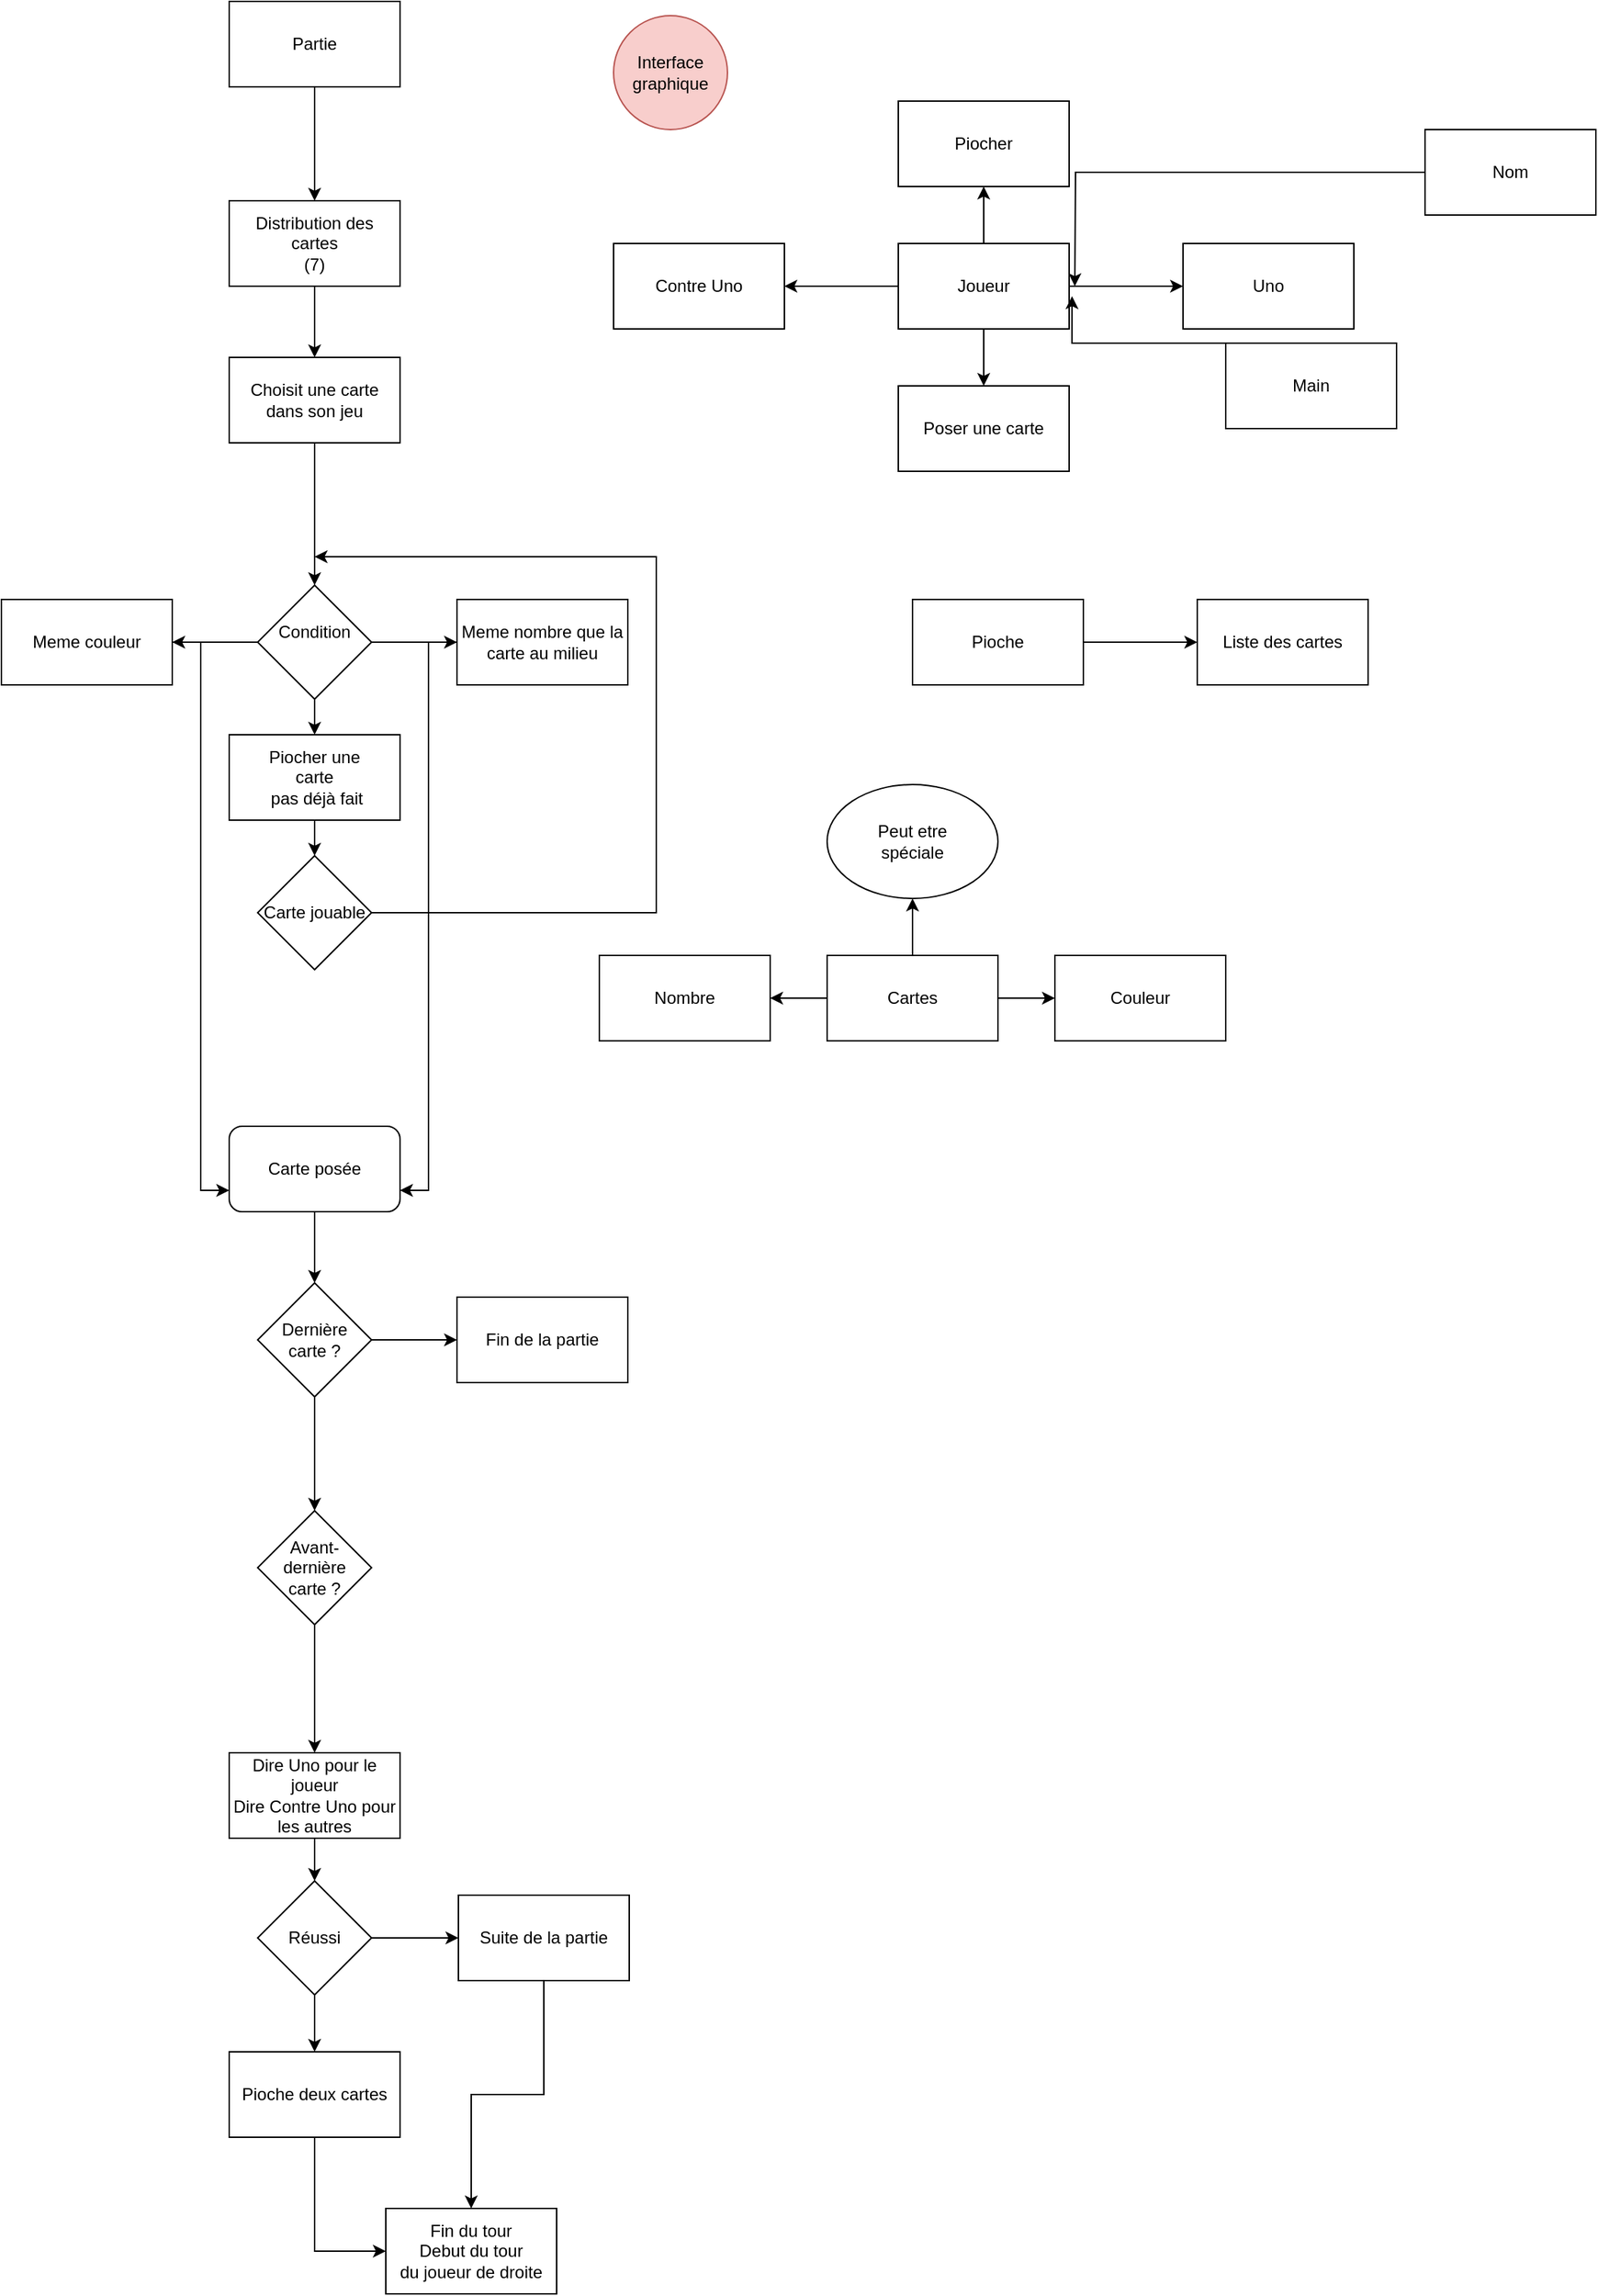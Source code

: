 <mxfile version="13.7.5" type="github" pages="2">
  <diagram id="mtwI1arj5SyHYUT7ldQU" name="Page-1">
    <mxGraphModel dx="1422" dy="791" grid="1" gridSize="10" guides="1" tooltips="1" connect="1" arrows="1" fold="1" page="1" pageScale="1" pageWidth="827" pageHeight="1169" math="0" shadow="0">
      <root>
        <mxCell id="0" />
        <mxCell id="1" parent="0" />
        <mxCell id="MVPOPZxVsZ8db3f4Zknr-24" value="" style="edgeStyle=orthogonalEdgeStyle;rounded=0;orthogonalLoop=1;jettySize=auto;html=1;" edge="1" parent="1" source="MVPOPZxVsZ8db3f4Zknr-1" target="MVPOPZxVsZ8db3f4Zknr-23">
          <mxGeometry relative="1" as="geometry" />
        </mxCell>
        <mxCell id="MVPOPZxVsZ8db3f4Zknr-26" value="" style="edgeStyle=orthogonalEdgeStyle;rounded=0;orthogonalLoop=1;jettySize=auto;html=1;" edge="1" parent="1" source="MVPOPZxVsZ8db3f4Zknr-1" target="MVPOPZxVsZ8db3f4Zknr-25">
          <mxGeometry relative="1" as="geometry" />
        </mxCell>
        <mxCell id="MVPOPZxVsZ8db3f4Zknr-28" value="" style="edgeStyle=orthogonalEdgeStyle;rounded=0;orthogonalLoop=1;jettySize=auto;html=1;" edge="1" parent="1" source="MVPOPZxVsZ8db3f4Zknr-1" target="MVPOPZxVsZ8db3f4Zknr-27">
          <mxGeometry relative="1" as="geometry" />
        </mxCell>
        <mxCell id="MVPOPZxVsZ8db3f4Zknr-1" value="&lt;div&gt;Cartes&lt;/div&gt;" style="rounded=0;whiteSpace=wrap;html=1;" vertex="1" parent="1">
          <mxGeometry x="590" y="740" width="120" height="60" as="geometry" />
        </mxCell>
        <mxCell id="MVPOPZxVsZ8db3f4Zknr-2" value="&lt;div&gt;Interface graphique&lt;/div&gt;" style="ellipse;whiteSpace=wrap;html=1;aspect=fixed;fillColor=#f8cecc;strokeColor=#b85450;" vertex="1" parent="1">
          <mxGeometry x="440" y="80" width="80" height="80" as="geometry" />
        </mxCell>
        <mxCell id="MVPOPZxVsZ8db3f4Zknr-6" value="" style="edgeStyle=orthogonalEdgeStyle;rounded=0;orthogonalLoop=1;jettySize=auto;html=1;" edge="1" parent="1" source="MVPOPZxVsZ8db3f4Zknr-4" target="MVPOPZxVsZ8db3f4Zknr-5">
          <mxGeometry relative="1" as="geometry" />
        </mxCell>
        <mxCell id="MVPOPZxVsZ8db3f4Zknr-4" value="&lt;div&gt;Partie&lt;/div&gt;" style="rounded=0;whiteSpace=wrap;html=1;" vertex="1" parent="1">
          <mxGeometry x="170" y="70" width="120" height="60" as="geometry" />
        </mxCell>
        <mxCell id="MVPOPZxVsZ8db3f4Zknr-8" value="" style="edgeStyle=orthogonalEdgeStyle;rounded=0;orthogonalLoop=1;jettySize=auto;html=1;" edge="1" parent="1" source="MVPOPZxVsZ8db3f4Zknr-5" target="MVPOPZxVsZ8db3f4Zknr-7">
          <mxGeometry relative="1" as="geometry" />
        </mxCell>
        <mxCell id="MVPOPZxVsZ8db3f4Zknr-5" value="&lt;div&gt;Distribution des &lt;br&gt;&lt;/div&gt;&lt;div&gt;cartes&lt;/div&gt;&lt;div&gt;(7)&lt;br&gt;&lt;/div&gt;" style="whiteSpace=wrap;html=1;rounded=0;" vertex="1" parent="1">
          <mxGeometry x="170" y="210" width="120" height="60" as="geometry" />
        </mxCell>
        <mxCell id="MVPOPZxVsZ8db3f4Zknr-10" value="" style="edgeStyle=orthogonalEdgeStyle;rounded=0;orthogonalLoop=1;jettySize=auto;html=1;" edge="1" parent="1" source="MVPOPZxVsZ8db3f4Zknr-7" target="MVPOPZxVsZ8db3f4Zknr-9">
          <mxGeometry relative="1" as="geometry" />
        </mxCell>
        <mxCell id="MVPOPZxVsZ8db3f4Zknr-7" value="&lt;div&gt;Choisit une carte&lt;/div&gt;&lt;div&gt;dans son jeu&lt;br&gt;&lt;/div&gt;" style="whiteSpace=wrap;html=1;rounded=0;" vertex="1" parent="1">
          <mxGeometry x="170" y="320" width="120" height="60" as="geometry" />
        </mxCell>
        <mxCell id="MVPOPZxVsZ8db3f4Zknr-12" value="" style="edgeStyle=orthogonalEdgeStyle;rounded=0;orthogonalLoop=1;jettySize=auto;html=1;" edge="1" parent="1" source="MVPOPZxVsZ8db3f4Zknr-9" target="MVPOPZxVsZ8db3f4Zknr-11">
          <mxGeometry relative="1" as="geometry" />
        </mxCell>
        <mxCell id="MVPOPZxVsZ8db3f4Zknr-14" value="" style="edgeStyle=orthogonalEdgeStyle;rounded=0;orthogonalLoop=1;jettySize=auto;html=1;" edge="1" parent="1" source="MVPOPZxVsZ8db3f4Zknr-9" target="MVPOPZxVsZ8db3f4Zknr-13">
          <mxGeometry relative="1" as="geometry" />
        </mxCell>
        <mxCell id="MVPOPZxVsZ8db3f4Zknr-20" value="" style="edgeStyle=orthogonalEdgeStyle;rounded=0;orthogonalLoop=1;jettySize=auto;html=1;" edge="1" parent="1" source="MVPOPZxVsZ8db3f4Zknr-9" target="MVPOPZxVsZ8db3f4Zknr-19">
          <mxGeometry relative="1" as="geometry" />
        </mxCell>
        <mxCell id="MVPOPZxVsZ8db3f4Zknr-9" value="&lt;div&gt;Condition &lt;br&gt;&lt;/div&gt;&lt;div&gt;&lt;br&gt;&lt;/div&gt;" style="rhombus;whiteSpace=wrap;html=1;rounded=0;" vertex="1" parent="1">
          <mxGeometry x="190" y="480" width="80" height="80" as="geometry" />
        </mxCell>
        <mxCell id="MVPOPZxVsZ8db3f4Zknr-17" style="edgeStyle=orthogonalEdgeStyle;rounded=0;orthogonalLoop=1;jettySize=auto;html=1;entryX=1;entryY=0.75;entryDx=0;entryDy=0;" edge="1" parent="1" source="MVPOPZxVsZ8db3f4Zknr-11" target="MVPOPZxVsZ8db3f4Zknr-15">
          <mxGeometry relative="1" as="geometry" />
        </mxCell>
        <mxCell id="MVPOPZxVsZ8db3f4Zknr-11" value="&lt;div&gt;Meme nombre que la &lt;br&gt;&lt;/div&gt;&lt;div&gt;carte au milieu&lt;br&gt;&lt;/div&gt;" style="whiteSpace=wrap;html=1;rounded=0;" vertex="1" parent="1">
          <mxGeometry x="330" y="490" width="120" height="60" as="geometry" />
        </mxCell>
        <mxCell id="MVPOPZxVsZ8db3f4Zknr-16" style="edgeStyle=orthogonalEdgeStyle;rounded=0;orthogonalLoop=1;jettySize=auto;html=1;entryX=0;entryY=0.75;entryDx=0;entryDy=0;" edge="1" parent="1" source="MVPOPZxVsZ8db3f4Zknr-13" target="MVPOPZxVsZ8db3f4Zknr-15">
          <mxGeometry relative="1" as="geometry" />
        </mxCell>
        <mxCell id="MVPOPZxVsZ8db3f4Zknr-13" value="Meme couleur" style="whiteSpace=wrap;html=1;rounded=0;" vertex="1" parent="1">
          <mxGeometry x="10" y="490" width="120" height="60" as="geometry" />
        </mxCell>
        <mxCell id="qr3zDrqwGn3RaCYUJBTD-2" value="" style="edgeStyle=orthogonalEdgeStyle;rounded=0;orthogonalLoop=1;jettySize=auto;html=1;" edge="1" parent="1" source="MVPOPZxVsZ8db3f4Zknr-15">
          <mxGeometry relative="1" as="geometry">
            <mxPoint x="230" y="970" as="targetPoint" />
            <Array as="points">
              <mxPoint x="230" y="940" />
              <mxPoint x="230" y="940" />
            </Array>
          </mxGeometry>
        </mxCell>
        <mxCell id="MVPOPZxVsZ8db3f4Zknr-15" value="Carte posée" style="rounded=1;whiteSpace=wrap;html=1;" vertex="1" parent="1">
          <mxGeometry x="170" y="860" width="120" height="60" as="geometry" />
        </mxCell>
        <mxCell id="MVPOPZxVsZ8db3f4Zknr-22" value="" style="edgeStyle=orthogonalEdgeStyle;rounded=0;orthogonalLoop=1;jettySize=auto;html=1;" edge="1" parent="1" source="MVPOPZxVsZ8db3f4Zknr-19" target="MVPOPZxVsZ8db3f4Zknr-21">
          <mxGeometry relative="1" as="geometry" />
        </mxCell>
        <mxCell id="MVPOPZxVsZ8db3f4Zknr-19" value="&lt;div&gt;Piocher une &lt;br&gt;&lt;/div&gt;&lt;div&gt;carte&lt;br&gt;&lt;/div&gt;&amp;nbsp;pas déjà fait" style="rounded=0;whiteSpace=wrap;html=1;" vertex="1" parent="1">
          <mxGeometry x="170" y="585" width="120" height="60" as="geometry" />
        </mxCell>
        <mxCell id="qr3zDrqwGn3RaCYUJBTD-25" style="edgeStyle=orthogonalEdgeStyle;rounded=0;orthogonalLoop=1;jettySize=auto;html=1;" edge="1" parent="1" source="MVPOPZxVsZ8db3f4Zknr-21">
          <mxGeometry relative="1" as="geometry">
            <mxPoint x="230" y="460" as="targetPoint" />
            <Array as="points">
              <mxPoint x="470" y="710" />
              <mxPoint x="470" y="460" />
            </Array>
          </mxGeometry>
        </mxCell>
        <mxCell id="MVPOPZxVsZ8db3f4Zknr-21" value="Carte jouable" style="rhombus;whiteSpace=wrap;html=1;rounded=0;" vertex="1" parent="1">
          <mxGeometry x="190" y="670" width="80" height="80" as="geometry" />
        </mxCell>
        <mxCell id="MVPOPZxVsZ8db3f4Zknr-23" value="&lt;div&gt;Peut etre &lt;br&gt;&lt;/div&gt;&lt;div&gt;spéciale&lt;/div&gt;" style="ellipse;whiteSpace=wrap;html=1;rounded=0;" vertex="1" parent="1">
          <mxGeometry x="590" y="620" width="120" height="80" as="geometry" />
        </mxCell>
        <mxCell id="MVPOPZxVsZ8db3f4Zknr-25" value="Nombre" style="whiteSpace=wrap;html=1;rounded=0;" vertex="1" parent="1">
          <mxGeometry x="430" y="740" width="120" height="60" as="geometry" />
        </mxCell>
        <mxCell id="MVPOPZxVsZ8db3f4Zknr-27" value="Couleur" style="whiteSpace=wrap;html=1;rounded=0;" vertex="1" parent="1">
          <mxGeometry x="750" y="740" width="120" height="60" as="geometry" />
        </mxCell>
        <mxCell id="MVPOPZxVsZ8db3f4Zknr-31" value="" style="edgeStyle=orthogonalEdgeStyle;rounded=0;orthogonalLoop=1;jettySize=auto;html=1;" edge="1" parent="1" source="MVPOPZxVsZ8db3f4Zknr-29" target="MVPOPZxVsZ8db3f4Zknr-30">
          <mxGeometry relative="1" as="geometry" />
        </mxCell>
        <mxCell id="MVPOPZxVsZ8db3f4Zknr-34" value="" style="edgeStyle=orthogonalEdgeStyle;rounded=0;orthogonalLoop=1;jettySize=auto;html=1;" edge="1" parent="1" source="MVPOPZxVsZ8db3f4Zknr-29" target="MVPOPZxVsZ8db3f4Zknr-33">
          <mxGeometry relative="1" as="geometry" />
        </mxCell>
        <mxCell id="rfq41xmx53MEuQn3kY24-4" value="" style="edgeStyle=orthogonalEdgeStyle;rounded=0;orthogonalLoop=1;jettySize=auto;html=1;" edge="1" parent="1" source="MVPOPZxVsZ8db3f4Zknr-29" target="rfq41xmx53MEuQn3kY24-3">
          <mxGeometry relative="1" as="geometry" />
        </mxCell>
        <mxCell id="rfq41xmx53MEuQn3kY24-6" value="" style="edgeStyle=orthogonalEdgeStyle;rounded=0;orthogonalLoop=1;jettySize=auto;html=1;" edge="1" parent="1" source="MVPOPZxVsZ8db3f4Zknr-29" target="rfq41xmx53MEuQn3kY24-5">
          <mxGeometry relative="1" as="geometry" />
        </mxCell>
        <mxCell id="MVPOPZxVsZ8db3f4Zknr-29" value="&lt;div&gt;Joueur&lt;/div&gt;" style="rounded=0;whiteSpace=wrap;html=1;" vertex="1" parent="1">
          <mxGeometry x="640" y="240" width="120" height="60" as="geometry" />
        </mxCell>
        <mxCell id="MVPOPZxVsZ8db3f4Zknr-30" value="&lt;div&gt;Poser une carte&lt;/div&gt;" style="whiteSpace=wrap;html=1;rounded=0;" vertex="1" parent="1">
          <mxGeometry x="640" y="340" width="120" height="60" as="geometry" />
        </mxCell>
        <mxCell id="MVPOPZxVsZ8db3f4Zknr-33" value="Piocher" style="whiteSpace=wrap;html=1;rounded=0;" vertex="1" parent="1">
          <mxGeometry x="640" y="140" width="120" height="60" as="geometry" />
        </mxCell>
        <mxCell id="rfq41xmx53MEuQn3kY24-3" value="Uno" style="whiteSpace=wrap;html=1;rounded=0;" vertex="1" parent="1">
          <mxGeometry x="840" y="240" width="120" height="60" as="geometry" />
        </mxCell>
        <mxCell id="rfq41xmx53MEuQn3kY24-5" value="Contre Uno" style="whiteSpace=wrap;html=1;rounded=0;" vertex="1" parent="1">
          <mxGeometry x="440" y="240" width="120" height="60" as="geometry" />
        </mxCell>
        <mxCell id="qMSyg9DbRPwWQg6Nz_0t-3" value="" style="edgeStyle=orthogonalEdgeStyle;rounded=0;orthogonalLoop=1;jettySize=auto;html=1;" edge="1" parent="1" source="qMSyg9DbRPwWQg6Nz_0t-1" target="qMSyg9DbRPwWQg6Nz_0t-2">
          <mxGeometry relative="1" as="geometry" />
        </mxCell>
        <mxCell id="qMSyg9DbRPwWQg6Nz_0t-1" value="Pioche" style="rounded=0;whiteSpace=wrap;html=1;" vertex="1" parent="1">
          <mxGeometry x="650" y="490" width="120" height="60" as="geometry" />
        </mxCell>
        <mxCell id="qMSyg9DbRPwWQg6Nz_0t-2" value="&lt;div&gt;Liste des cartes&lt;/div&gt;" style="whiteSpace=wrap;html=1;rounded=0;" vertex="1" parent="1">
          <mxGeometry x="850" y="490" width="120" height="60" as="geometry" />
        </mxCell>
        <mxCell id="qr3zDrqwGn3RaCYUJBTD-11" value="" style="edgeStyle=orthogonalEdgeStyle;rounded=0;orthogonalLoop=1;jettySize=auto;html=1;" edge="1" parent="1" source="qr3zDrqwGn3RaCYUJBTD-9" target="qr3zDrqwGn3RaCYUJBTD-10">
          <mxGeometry relative="1" as="geometry" />
        </mxCell>
        <mxCell id="qr3zDrqwGn3RaCYUJBTD-13" value="" style="edgeStyle=orthogonalEdgeStyle;rounded=0;orthogonalLoop=1;jettySize=auto;html=1;" edge="1" parent="1" source="qr3zDrqwGn3RaCYUJBTD-9" target="qr3zDrqwGn3RaCYUJBTD-12">
          <mxGeometry relative="1" as="geometry" />
        </mxCell>
        <mxCell id="qr3zDrqwGn3RaCYUJBTD-9" value="&lt;div&gt;Dernière &lt;br&gt;&lt;/div&gt;&lt;div&gt;carte ?&lt;br&gt;&lt;/div&gt;" style="rhombus;whiteSpace=wrap;html=1;" vertex="1" parent="1">
          <mxGeometry x="190" y="970" width="80" height="80" as="geometry" />
        </mxCell>
        <mxCell id="qr3zDrqwGn3RaCYUJBTD-10" value="Fin de la partie" style="whiteSpace=wrap;html=1;" vertex="1" parent="1">
          <mxGeometry x="330" y="980" width="120" height="60" as="geometry" />
        </mxCell>
        <mxCell id="qr3zDrqwGn3RaCYUJBTD-15" value="" style="edgeStyle=orthogonalEdgeStyle;rounded=0;orthogonalLoop=1;jettySize=auto;html=1;" edge="1" parent="1" source="qr3zDrqwGn3RaCYUJBTD-12" target="qr3zDrqwGn3RaCYUJBTD-14">
          <mxGeometry relative="1" as="geometry" />
        </mxCell>
        <mxCell id="qr3zDrqwGn3RaCYUJBTD-12" value="&lt;div&gt;Avant-dernière&lt;/div&gt;&lt;div&gt;carte ?&lt;/div&gt;" style="rhombus;whiteSpace=wrap;html=1;" vertex="1" parent="1">
          <mxGeometry x="190" y="1130" width="80" height="80" as="geometry" />
        </mxCell>
        <mxCell id="qr3zDrqwGn3RaCYUJBTD-17" value="" style="edgeStyle=orthogonalEdgeStyle;rounded=0;orthogonalLoop=1;jettySize=auto;html=1;" edge="1" parent="1" source="qr3zDrqwGn3RaCYUJBTD-14" target="qr3zDrqwGn3RaCYUJBTD-16">
          <mxGeometry relative="1" as="geometry" />
        </mxCell>
        <mxCell id="qr3zDrqwGn3RaCYUJBTD-14" value="&lt;div&gt;Dire Uno pour le joueur&lt;/div&gt;&lt;div&gt;Dire Contre Uno pour &lt;br&gt;&lt;/div&gt;&lt;div&gt;les autres&lt;/div&gt;" style="whiteSpace=wrap;html=1;" vertex="1" parent="1">
          <mxGeometry x="170" y="1300" width="120" height="60" as="geometry" />
        </mxCell>
        <mxCell id="qr3zDrqwGn3RaCYUJBTD-19" value="" style="edgeStyle=orthogonalEdgeStyle;rounded=0;orthogonalLoop=1;jettySize=auto;html=1;" edge="1" parent="1" source="qr3zDrqwGn3RaCYUJBTD-16" target="qr3zDrqwGn3RaCYUJBTD-18">
          <mxGeometry relative="1" as="geometry" />
        </mxCell>
        <mxCell id="qr3zDrqwGn3RaCYUJBTD-21" value="" style="edgeStyle=orthogonalEdgeStyle;rounded=0;orthogonalLoop=1;jettySize=auto;html=1;" edge="1" parent="1" source="qr3zDrqwGn3RaCYUJBTD-16" target="qr3zDrqwGn3RaCYUJBTD-20">
          <mxGeometry relative="1" as="geometry" />
        </mxCell>
        <mxCell id="qr3zDrqwGn3RaCYUJBTD-16" value="Réussi" style="rhombus;whiteSpace=wrap;html=1;" vertex="1" parent="1">
          <mxGeometry x="190" y="1390" width="80" height="80" as="geometry" />
        </mxCell>
        <mxCell id="qr3zDrqwGn3RaCYUJBTD-24" style="edgeStyle=orthogonalEdgeStyle;rounded=0;orthogonalLoop=1;jettySize=auto;html=1;" edge="1" parent="1" source="qr3zDrqwGn3RaCYUJBTD-18" target="qr3zDrqwGn3RaCYUJBTD-22">
          <mxGeometry relative="1" as="geometry" />
        </mxCell>
        <mxCell id="qr3zDrqwGn3RaCYUJBTD-18" value="Suite de la partie" style="whiteSpace=wrap;html=1;" vertex="1" parent="1">
          <mxGeometry x="331" y="1400" width="120" height="60" as="geometry" />
        </mxCell>
        <mxCell id="qr3zDrqwGn3RaCYUJBTD-23" style="edgeStyle=orthogonalEdgeStyle;rounded=0;orthogonalLoop=1;jettySize=auto;html=1;entryX=0;entryY=0.5;entryDx=0;entryDy=0;" edge="1" parent="1" source="qr3zDrqwGn3RaCYUJBTD-20" target="qr3zDrqwGn3RaCYUJBTD-22">
          <mxGeometry relative="1" as="geometry" />
        </mxCell>
        <mxCell id="qr3zDrqwGn3RaCYUJBTD-20" value="Pioche deux cartes" style="whiteSpace=wrap;html=1;" vertex="1" parent="1">
          <mxGeometry x="170" y="1510" width="120" height="60" as="geometry" />
        </mxCell>
        <mxCell id="qr3zDrqwGn3RaCYUJBTD-22" value="&lt;div&gt;Fin du tour&lt;/div&gt;&lt;div&gt;Debut du tour &lt;br&gt;&lt;/div&gt;&lt;div&gt;du joueur de droite&lt;br&gt;&lt;/div&gt;" style="rounded=0;whiteSpace=wrap;html=1;" vertex="1" parent="1">
          <mxGeometry x="280" y="1620" width="120" height="60" as="geometry" />
        </mxCell>
        <mxCell id="btfAZncgs7A6J5dz6NYn-2" style="edgeStyle=orthogonalEdgeStyle;rounded=0;orthogonalLoop=1;jettySize=auto;html=1;" edge="1" parent="1" source="btfAZncgs7A6J5dz6NYn-1">
          <mxGeometry relative="1" as="geometry">
            <mxPoint x="764" y="270" as="targetPoint" />
          </mxGeometry>
        </mxCell>
        <mxCell id="btfAZncgs7A6J5dz6NYn-1" value="&lt;div&gt;Nom&lt;/div&gt;" style="rounded=0;whiteSpace=wrap;html=1;" vertex="1" parent="1">
          <mxGeometry x="1010" y="160" width="120" height="60" as="geometry" />
        </mxCell>
        <mxCell id="btfAZncgs7A6J5dz6NYn-4" style="edgeStyle=orthogonalEdgeStyle;rounded=0;orthogonalLoop=1;jettySize=auto;html=1;entryX=1.017;entryY=0.617;entryDx=0;entryDy=0;entryPerimeter=0;" edge="1" parent="1" source="btfAZncgs7A6J5dz6NYn-3" target="MVPOPZxVsZ8db3f4Zknr-29">
          <mxGeometry relative="1" as="geometry">
            <Array as="points">
              <mxPoint x="930" y="310" />
              <mxPoint x="762" y="310" />
            </Array>
          </mxGeometry>
        </mxCell>
        <mxCell id="btfAZncgs7A6J5dz6NYn-3" value="Main" style="rounded=0;whiteSpace=wrap;html=1;" vertex="1" parent="1">
          <mxGeometry x="870" y="310" width="120" height="60" as="geometry" />
        </mxCell>
      </root>
    </mxGraphModel>
  </diagram>
  <diagram id="BWqDTuRyERt6JCHXHq7n" name="Page-2">
    <mxGraphModel dx="1422" dy="791" grid="1" gridSize="10" guides="1" tooltips="1" connect="1" arrows="1" fold="1" page="1" pageScale="1" pageWidth="827" pageHeight="1169" math="0" shadow="0">
      <root>
        <mxCell id="mba5Whx5zGnuBkIDS3wH-0" />
        <mxCell id="mba5Whx5zGnuBkIDS3wH-1" parent="mba5Whx5zGnuBkIDS3wH-0" />
        <mxCell id="Yj_9PtD29dj1jZdF3LNL-15" style="edgeStyle=orthogonalEdgeStyle;rounded=0;orthogonalLoop=1;jettySize=auto;html=1;" edge="1" parent="mba5Whx5zGnuBkIDS3wH-1" source="mba5Whx5zGnuBkIDS3wH-2">
          <mxGeometry relative="1" as="geometry">
            <mxPoint x="330" y="160" as="targetPoint" />
          </mxGeometry>
        </mxCell>
        <mxCell id="mba5Whx5zGnuBkIDS3wH-2" value="&lt;div&gt;Cree une partie&lt;/div&gt;" style="rounded=0;whiteSpace=wrap;html=1;" vertex="1" parent="mba5Whx5zGnuBkIDS3wH-1">
          <mxGeometry x="270" y="80" width="120" height="60" as="geometry" />
        </mxCell>
        <mxCell id="mba5Whx5zGnuBkIDS3wH-5" style="edgeStyle=orthogonalEdgeStyle;rounded=0;orthogonalLoop=1;jettySize=auto;html=1;entryX=0.411;entryY=-0.012;entryDx=0;entryDy=0;entryPerimeter=0;" edge="1" parent="mba5Whx5zGnuBkIDS3wH-1" source="mba5Whx5zGnuBkIDS3wH-3" target="mba5Whx5zGnuBkIDS3wH-2">
          <mxGeometry relative="1" as="geometry" />
        </mxCell>
        <mxCell id="mba5Whx5zGnuBkIDS3wH-7" style="edgeStyle=orthogonalEdgeStyle;rounded=0;orthogonalLoop=1;jettySize=auto;html=1;" edge="1" parent="mba5Whx5zGnuBkIDS3wH-1" source="mba5Whx5zGnuBkIDS3wH-3" target="mba5Whx5zGnuBkIDS3wH-6">
          <mxGeometry relative="1" as="geometry" />
        </mxCell>
        <mxCell id="mba5Whx5zGnuBkIDS3wH-3" value="" style="ellipse;html=1;shape=startState;fillColor=#000000;strokeColor=#ff0000;" vertex="1" parent="mba5Whx5zGnuBkIDS3wH-1">
          <mxGeometry x="410" y="40" width="30" height="30" as="geometry" />
        </mxCell>
        <mxCell id="mba5Whx5zGnuBkIDS3wH-13" value="" style="edgeStyle=orthogonalEdgeStyle;rounded=0;orthogonalLoop=1;jettySize=auto;html=1;" edge="1" parent="mba5Whx5zGnuBkIDS3wH-1" source="mba5Whx5zGnuBkIDS3wH-6" target="mba5Whx5zGnuBkIDS3wH-12">
          <mxGeometry relative="1" as="geometry" />
        </mxCell>
        <mxCell id="mba5Whx5zGnuBkIDS3wH-6" value="Rentrer un token" style="rounded=0;whiteSpace=wrap;html=1;" vertex="1" parent="mba5Whx5zGnuBkIDS3wH-1">
          <mxGeometry x="470" y="80" width="120" height="60" as="geometry" />
        </mxCell>
        <mxCell id="mba5Whx5zGnuBkIDS3wH-11" value="" style="edgeStyle=orthogonalEdgeStyle;rounded=0;orthogonalLoop=1;jettySize=auto;html=1;" edge="1" parent="mba5Whx5zGnuBkIDS3wH-1" source="mba5Whx5zGnuBkIDS3wH-8" target="mba5Whx5zGnuBkIDS3wH-10">
          <mxGeometry relative="1" as="geometry" />
        </mxCell>
        <mxCell id="mba5Whx5zGnuBkIDS3wH-8" value="&lt;div&gt;Fichier de sauvegarde &lt;br&gt;&lt;/div&gt;&lt;div&gt;creer&lt;br&gt;&lt;/div&gt;" style="rounded=0;whiteSpace=wrap;html=1;" vertex="1" parent="mba5Whx5zGnuBkIDS3wH-1">
          <mxGeometry x="270" y="240" width="120" height="60" as="geometry" />
        </mxCell>
        <mxCell id="VfWA61zjatSn68EyVqy5-1" value="" style="edgeStyle=orthogonalEdgeStyle;rounded=0;orthogonalLoop=1;jettySize=auto;html=1;" edge="1" parent="mba5Whx5zGnuBkIDS3wH-1" source="mba5Whx5zGnuBkIDS3wH-10" target="VfWA61zjatSn68EyVqy5-0">
          <mxGeometry relative="1" as="geometry" />
        </mxCell>
        <mxCell id="mba5Whx5zGnuBkIDS3wH-10" value="&lt;div&gt;Affichage du token&lt;/div&gt;&lt;div&gt;du fichier de &lt;br&gt;&lt;/div&gt;&lt;div&gt;sauvegarde&lt;br&gt;&lt;/div&gt;" style="whiteSpace=wrap;html=1;rounded=0;" vertex="1" parent="mba5Whx5zGnuBkIDS3wH-1">
          <mxGeometry x="270" y="360" width="120" height="60" as="geometry" />
        </mxCell>
        <mxCell id="Yj_9PtD29dj1jZdF3LNL-5" value="" style="edgeStyle=orthogonalEdgeStyle;rounded=0;orthogonalLoop=1;jettySize=auto;html=1;" edge="1" parent="mba5Whx5zGnuBkIDS3wH-1" source="mba5Whx5zGnuBkIDS3wH-12" target="Yj_9PtD29dj1jZdF3LNL-4">
          <mxGeometry relative="1" as="geometry" />
        </mxCell>
        <mxCell id="mba5Whx5zGnuBkIDS3wH-12" value="&lt;div&gt;Recherche&lt;/div&gt;&lt;div&gt;du token&lt;br&gt;&lt;/div&gt;" style="whiteSpace=wrap;html=1;rounded=0;" vertex="1" parent="mba5Whx5zGnuBkIDS3wH-1">
          <mxGeometry x="470" y="220" width="120" height="60" as="geometry" />
        </mxCell>
        <mxCell id="Yj_9PtD29dj1jZdF3LNL-13" value="" style="edgeStyle=orthogonalEdgeStyle;rounded=0;orthogonalLoop=1;jettySize=auto;html=1;" edge="1" parent="mba5Whx5zGnuBkIDS3wH-1" source="VfWA61zjatSn68EyVqy5-0" target="Yj_9PtD29dj1jZdF3LNL-12">
          <mxGeometry relative="1" as="geometry" />
        </mxCell>
        <mxCell id="VfWA61zjatSn68EyVqy5-0" value="&lt;div&gt;En attente de &lt;br&gt;&lt;/div&gt;&lt;div&gt;joueurs&lt;br&gt;&lt;/div&gt;" style="whiteSpace=wrap;html=1;rounded=0;" vertex="1" parent="mba5Whx5zGnuBkIDS3wH-1">
          <mxGeometry x="270" y="500" width="120" height="60" as="geometry" />
        </mxCell>
        <mxCell id="Yj_9PtD29dj1jZdF3LNL-7" value="" style="edgeStyle=orthogonalEdgeStyle;rounded=0;orthogonalLoop=1;jettySize=auto;html=1;" edge="1" parent="mba5Whx5zGnuBkIDS3wH-1" source="Yj_9PtD29dj1jZdF3LNL-4" target="Yj_9PtD29dj1jZdF3LNL-6">
          <mxGeometry relative="1" as="geometry" />
        </mxCell>
        <mxCell id="Yj_9PtD29dj1jZdF3LNL-4" value="&lt;div&gt;Token trouvé&lt;/div&gt;" style="rhombus;whiteSpace=wrap;html=1;rounded=0;" vertex="1" parent="mba5Whx5zGnuBkIDS3wH-1">
          <mxGeometry x="490" y="350" width="80" height="80" as="geometry" />
        </mxCell>
        <mxCell id="Yj_9PtD29dj1jZdF3LNL-8" style="edgeStyle=orthogonalEdgeStyle;rounded=0;orthogonalLoop=1;jettySize=auto;html=1;entryX=1;entryY=0.5;entryDx=0;entryDy=0;" edge="1" parent="mba5Whx5zGnuBkIDS3wH-1" source="Yj_9PtD29dj1jZdF3LNL-6" target="VfWA61zjatSn68EyVqy5-0">
          <mxGeometry relative="1" as="geometry" />
        </mxCell>
        <mxCell id="Yj_9PtD29dj1jZdF3LNL-6" value="Creer un joueur" style="whiteSpace=wrap;html=1;rounded=0;" vertex="1" parent="mba5Whx5zGnuBkIDS3wH-1">
          <mxGeometry x="470" y="450" width="120" height="60" as="geometry" />
        </mxCell>
        <mxCell id="Yj_9PtD29dj1jZdF3LNL-19" value="" style="edgeStyle=orthogonalEdgeStyle;rounded=0;orthogonalLoop=1;jettySize=auto;html=1;" edge="1" parent="mba5Whx5zGnuBkIDS3wH-1" source="Yj_9PtD29dj1jZdF3LNL-12" target="Yj_9PtD29dj1jZdF3LNL-18">
          <mxGeometry relative="1" as="geometry" />
        </mxCell>
        <mxCell id="Yj_9PtD29dj1jZdF3LNL-12" value="&lt;div&gt;Attente&lt;/div&gt;&lt;div&gt;Joueurs &amp;gt; 3&lt;br&gt;&lt;/div&gt;" style="rhombus;whiteSpace=wrap;html=1;rounded=0;" vertex="1" parent="mba5Whx5zGnuBkIDS3wH-1">
          <mxGeometry x="290" y="630" width="80" height="80" as="geometry" />
        </mxCell>
        <mxCell id="Yj_9PtD29dj1jZdF3LNL-17" value="" style="edgeStyle=orthogonalEdgeStyle;rounded=0;orthogonalLoop=1;jettySize=auto;html=1;" edge="1" parent="mba5Whx5zGnuBkIDS3wH-1" source="Yj_9PtD29dj1jZdF3LNL-16" target="mba5Whx5zGnuBkIDS3wH-8">
          <mxGeometry relative="1" as="geometry" />
        </mxCell>
        <mxCell id="Yj_9PtD29dj1jZdF3LNL-16" value="&lt;div&gt;Creer un &lt;br&gt;&lt;/div&gt;&lt;div&gt;joueur&lt;br&gt;&lt;/div&gt;" style="rounded=0;whiteSpace=wrap;html=1;" vertex="1" parent="mba5Whx5zGnuBkIDS3wH-1">
          <mxGeometry x="270" y="160" width="120" height="60" as="geometry" />
        </mxCell>
        <mxCell id="Yj_9PtD29dj1jZdF3LNL-21" value="" style="edgeStyle=orthogonalEdgeStyle;rounded=0;orthogonalLoop=1;jettySize=auto;html=1;" edge="1" parent="mba5Whx5zGnuBkIDS3wH-1" source="Yj_9PtD29dj1jZdF3LNL-18" target="Yj_9PtD29dj1jZdF3LNL-20">
          <mxGeometry relative="1" as="geometry" />
        </mxCell>
        <mxCell id="Yj_9PtD29dj1jZdF3LNL-18" value="&lt;div&gt;Demander si &lt;br&gt;&lt;/div&gt;&lt;div&gt;lancer la partie&lt;br&gt;&lt;/div&gt;" style="whiteSpace=wrap;html=1;rounded=0;" vertex="1" parent="mba5Whx5zGnuBkIDS3wH-1">
          <mxGeometry x="354" y="790" width="120" height="60" as="geometry" />
        </mxCell>
        <mxCell id="Yj_9PtD29dj1jZdF3LNL-24" style="edgeStyle=orthogonalEdgeStyle;rounded=0;orthogonalLoop=1;jettySize=auto;html=1;entryX=-0.005;entryY=0.578;entryDx=0;entryDy=0;entryPerimeter=0;" edge="1" parent="mba5Whx5zGnuBkIDS3wH-1" source="Yj_9PtD29dj1jZdF3LNL-20" target="VfWA61zjatSn68EyVqy5-0">
          <mxGeometry relative="1" as="geometry" />
        </mxCell>
        <mxCell id="Yj_9PtD29dj1jZdF3LNL-26" value="" style="edgeStyle=orthogonalEdgeStyle;rounded=0;orthogonalLoop=1;jettySize=auto;html=1;" edge="1" parent="mba5Whx5zGnuBkIDS3wH-1" source="Yj_9PtD29dj1jZdF3LNL-20" target="Yj_9PtD29dj1jZdF3LNL-25">
          <mxGeometry relative="1" as="geometry" />
        </mxCell>
        <mxCell id="Yj_9PtD29dj1jZdF3LNL-20" value="OK ?" style="rhombus;whiteSpace=wrap;html=1;rounded=0;" vertex="1" parent="mba5Whx5zGnuBkIDS3wH-1">
          <mxGeometry x="290" y="930" width="80" height="80" as="geometry" />
        </mxCell>
        <mxCell id="Yj_9PtD29dj1jZdF3LNL-25" value="&lt;div&gt;Lancer la partie&lt;/div&gt;" style="whiteSpace=wrap;html=1;rounded=0;" vertex="1" parent="mba5Whx5zGnuBkIDS3wH-1">
          <mxGeometry x="270" y="1060" width="120" height="60" as="geometry" />
        </mxCell>
      </root>
    </mxGraphModel>
  </diagram>
</mxfile>
